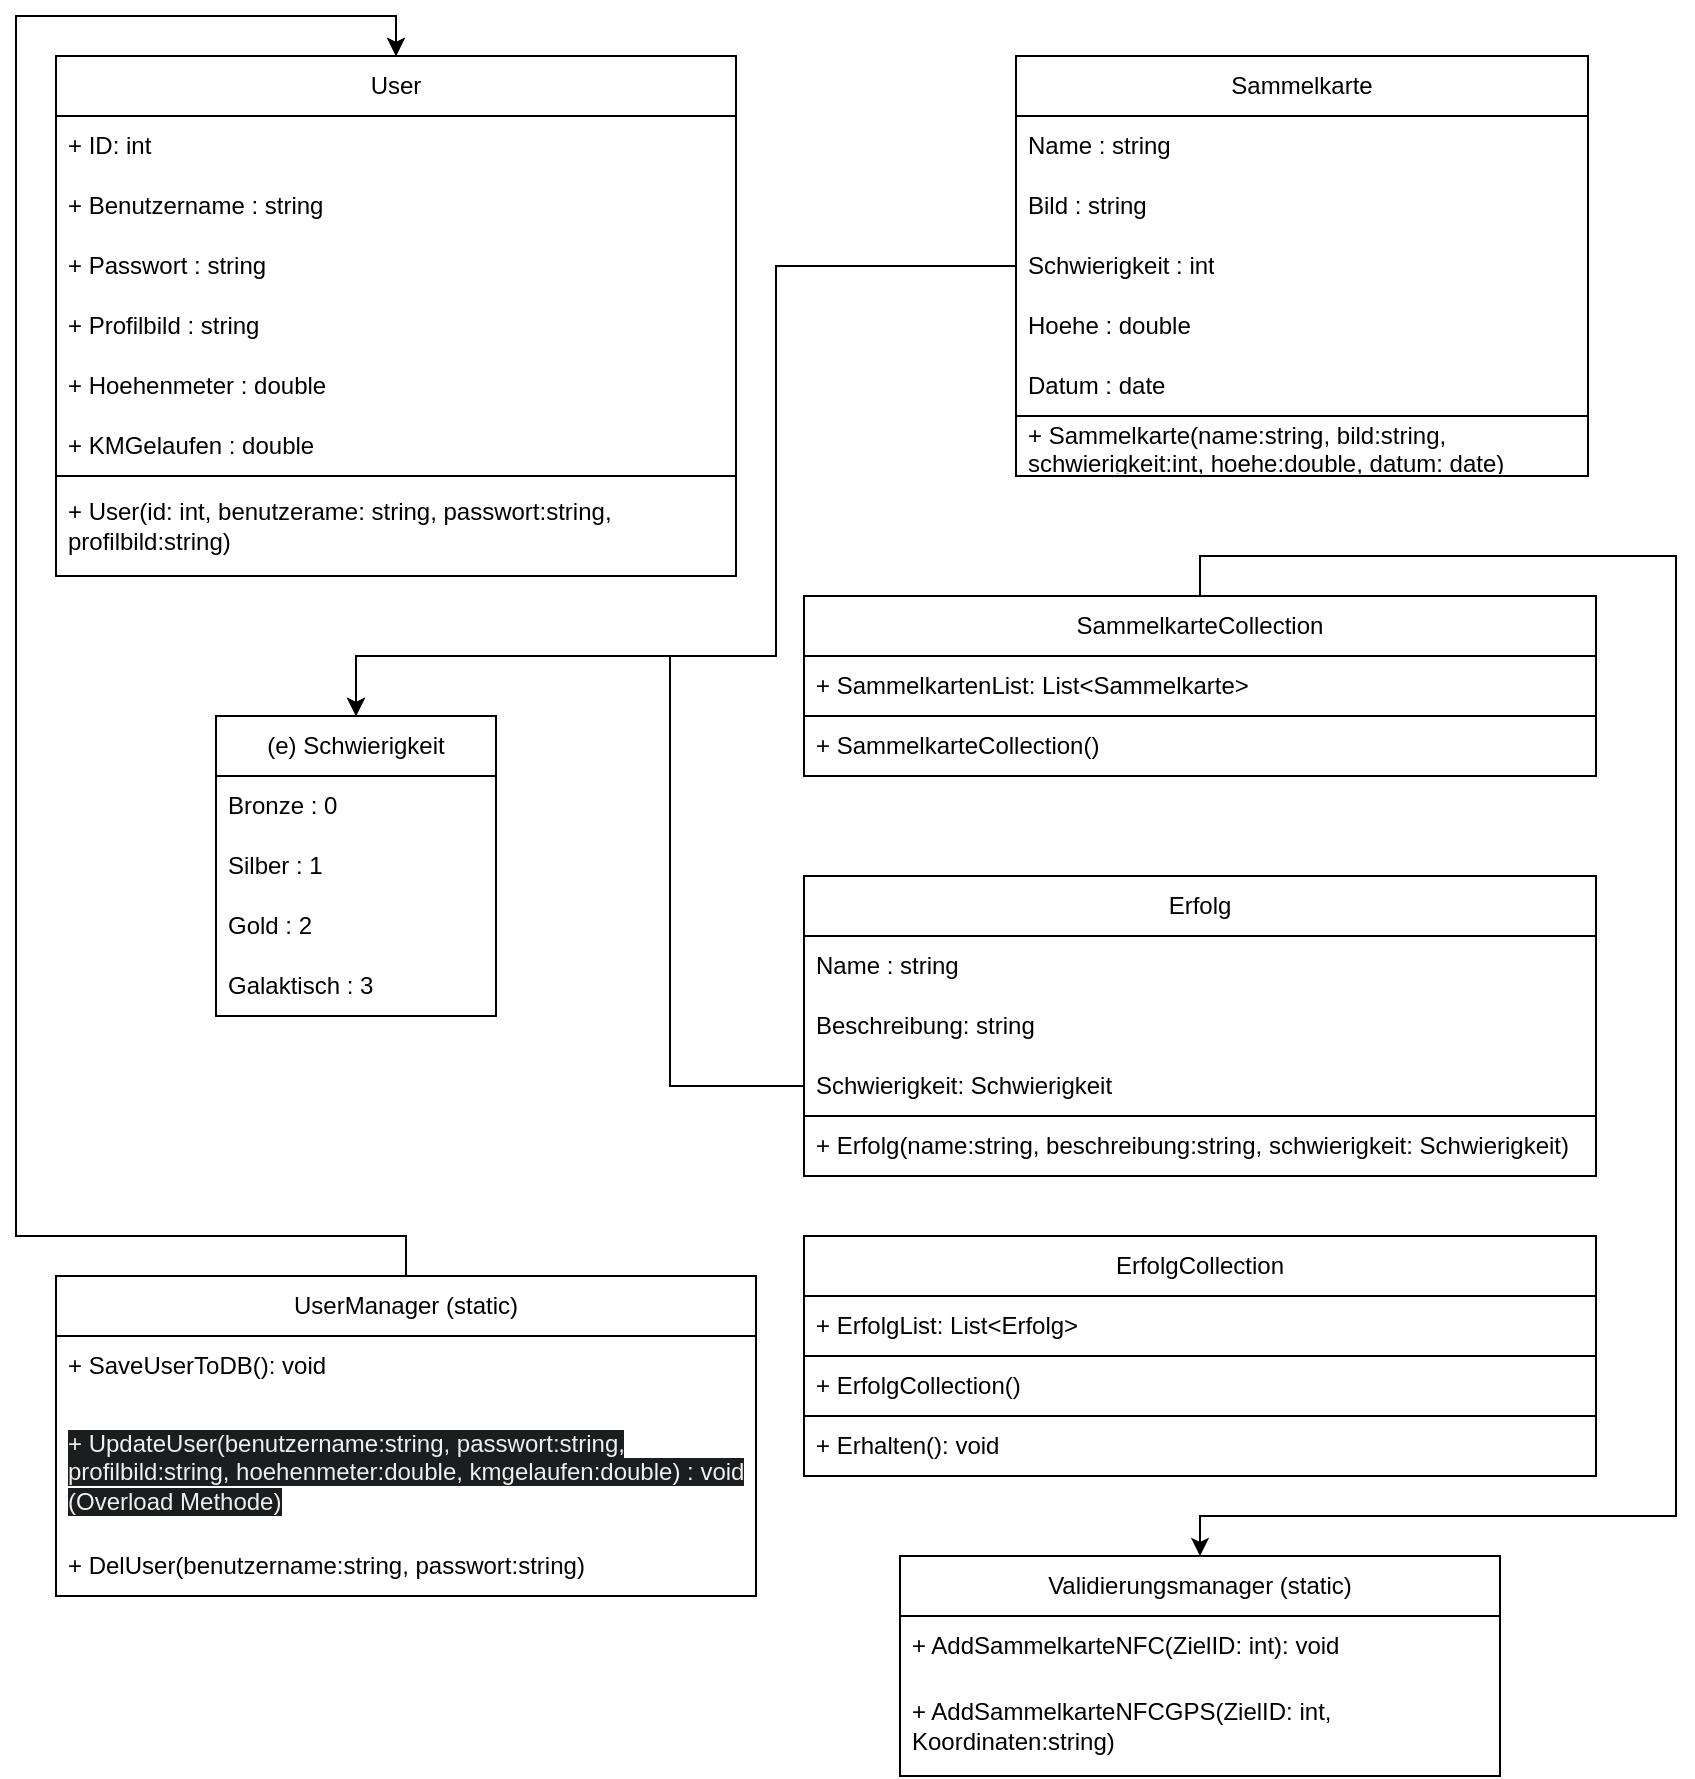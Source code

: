 <mxfile version="24.7.8">
  <diagram name="Seite-1" id="dW6x6gRGtdqWBNDT1m_x">
    <mxGraphModel dx="1357" dy="1012" grid="1" gridSize="10" guides="1" tooltips="1" connect="1" arrows="1" fold="1" page="1" pageScale="1" pageWidth="827" pageHeight="1169" math="0" shadow="0">
      <root>
        <mxCell id="0" />
        <mxCell id="1" parent="0" />
        <mxCell id="4k9OWnhq-yKW6Yvhb4kF-1" value="User" style="swimlane;fontStyle=0;childLayout=stackLayout;horizontal=1;startSize=30;horizontalStack=0;resizeParent=1;resizeParentMax=0;resizeLast=0;collapsible=1;marginBottom=0;whiteSpace=wrap;html=1;" parent="1" vertex="1">
          <mxGeometry x="40" y="80" width="340" height="260" as="geometry" />
        </mxCell>
        <mxCell id="wc968hAJxb6SSPso3nhb-8" value="+ ID: int" style="text;strokeColor=none;fillColor=none;align=left;verticalAlign=middle;spacingLeft=4;spacingRight=4;overflow=hidden;points=[[0,0.5],[1,0.5]];portConstraint=eastwest;rotatable=0;whiteSpace=wrap;html=1;" vertex="1" parent="4k9OWnhq-yKW6Yvhb4kF-1">
          <mxGeometry y="30" width="340" height="30" as="geometry" />
        </mxCell>
        <mxCell id="4k9OWnhq-yKW6Yvhb4kF-2" value="+ Benutzername : string" style="text;strokeColor=none;fillColor=none;align=left;verticalAlign=middle;spacingLeft=4;spacingRight=4;overflow=hidden;points=[[0,0.5],[1,0.5]];portConstraint=eastwest;rotatable=0;whiteSpace=wrap;html=1;" parent="4k9OWnhq-yKW6Yvhb4kF-1" vertex="1">
          <mxGeometry y="60" width="340" height="30" as="geometry" />
        </mxCell>
        <mxCell id="4k9OWnhq-yKW6Yvhb4kF-3" value="+ Passwort : string" style="text;strokeColor=none;fillColor=none;align=left;verticalAlign=middle;spacingLeft=4;spacingRight=4;overflow=hidden;points=[[0,0.5],[1,0.5]];portConstraint=eastwest;rotatable=0;whiteSpace=wrap;html=1;" parent="4k9OWnhq-yKW6Yvhb4kF-1" vertex="1">
          <mxGeometry y="90" width="340" height="30" as="geometry" />
        </mxCell>
        <mxCell id="4k9OWnhq-yKW6Yvhb4kF-4" value="+ Profilbild : string" style="text;strokeColor=none;fillColor=none;align=left;verticalAlign=middle;spacingLeft=4;spacingRight=4;overflow=hidden;points=[[0,0.5],[1,0.5]];portConstraint=eastwest;rotatable=0;whiteSpace=wrap;html=1;" parent="4k9OWnhq-yKW6Yvhb4kF-1" vertex="1">
          <mxGeometry y="120" width="340" height="30" as="geometry" />
        </mxCell>
        <mxCell id="4k9OWnhq-yKW6Yvhb4kF-6" value="+ Hoehenmeter : double" style="text;strokeColor=none;fillColor=none;align=left;verticalAlign=middle;spacingLeft=4;spacingRight=4;overflow=hidden;points=[[0,0.5],[1,0.5]];portConstraint=eastwest;rotatable=0;whiteSpace=wrap;html=1;" parent="4k9OWnhq-yKW6Yvhb4kF-1" vertex="1">
          <mxGeometry y="150" width="340" height="30" as="geometry" />
        </mxCell>
        <mxCell id="4k9OWnhq-yKW6Yvhb4kF-5" value="+ KMGelaufen : double" style="text;strokeColor=none;fillColor=none;align=left;verticalAlign=middle;spacingLeft=4;spacingRight=4;overflow=hidden;points=[[0,0.5],[1,0.5]];portConstraint=eastwest;rotatable=0;whiteSpace=wrap;html=1;" parent="4k9OWnhq-yKW6Yvhb4kF-1" vertex="1">
          <mxGeometry y="180" width="340" height="30" as="geometry" />
        </mxCell>
        <mxCell id="4k9OWnhq-yKW6Yvhb4kF-7" value="+ User(id: int, benutzerame: string, passwort:string, profilbild:string)" style="text;strokeColor=default;fillColor=none;align=left;verticalAlign=middle;spacingLeft=4;spacingRight=4;overflow=hidden;points=[[0,0.5],[1,0.5]];portConstraint=eastwest;rotatable=0;whiteSpace=wrap;html=1;" parent="4k9OWnhq-yKW6Yvhb4kF-1" vertex="1">
          <mxGeometry y="210" width="340" height="50" as="geometry" />
        </mxCell>
        <mxCell id="wc968hAJxb6SSPso3nhb-7" style="edgeStyle=orthogonalEdgeStyle;rounded=0;orthogonalLoop=1;jettySize=auto;html=1;entryX=0.5;entryY=0;entryDx=0;entryDy=0;" edge="1" parent="4k9OWnhq-yKW6Yvhb4kF-1" target="4k9OWnhq-yKW6Yvhb4kF-1">
          <mxGeometry relative="1" as="geometry">
            <mxPoint x="170" as="sourcePoint" />
            <Array as="points">
              <mxPoint x="170" y="-20" />
            </Array>
          </mxGeometry>
        </mxCell>
        <mxCell id="4k9OWnhq-yKW6Yvhb4kF-11" value="Sammelkarte" style="swimlane;fontStyle=0;childLayout=stackLayout;horizontal=1;startSize=30;horizontalStack=0;resizeParent=1;resizeParentMax=0;resizeLast=0;collapsible=1;marginBottom=0;whiteSpace=wrap;html=1;" parent="1" vertex="1">
          <mxGeometry x="520" y="80" width="286" height="210" as="geometry" />
        </mxCell>
        <mxCell id="4k9OWnhq-yKW6Yvhb4kF-12" value="Name : string" style="text;strokeColor=none;fillColor=none;align=left;verticalAlign=middle;spacingLeft=4;spacingRight=4;overflow=hidden;points=[[0,0.5],[1,0.5]];portConstraint=eastwest;rotatable=0;whiteSpace=wrap;html=1;" parent="4k9OWnhq-yKW6Yvhb4kF-11" vertex="1">
          <mxGeometry y="30" width="286" height="30" as="geometry" />
        </mxCell>
        <mxCell id="4k9OWnhq-yKW6Yvhb4kF-13" value="Bild : string" style="text;strokeColor=none;fillColor=none;align=left;verticalAlign=middle;spacingLeft=4;spacingRight=4;overflow=hidden;points=[[0,0.5],[1,0.5]];portConstraint=eastwest;rotatable=0;whiteSpace=wrap;html=1;" parent="4k9OWnhq-yKW6Yvhb4kF-11" vertex="1">
          <mxGeometry y="60" width="286" height="30" as="geometry" />
        </mxCell>
        <mxCell id="4k9OWnhq-yKW6Yvhb4kF-14" value="Schwierigkeit : int" style="text;strokeColor=none;fillColor=none;align=left;verticalAlign=middle;spacingLeft=4;spacingRight=4;overflow=hidden;points=[[0,0.5],[1,0.5]];portConstraint=eastwest;rotatable=0;whiteSpace=wrap;html=1;" parent="4k9OWnhq-yKW6Yvhb4kF-11" vertex="1">
          <mxGeometry y="90" width="286" height="30" as="geometry" />
        </mxCell>
        <mxCell id="4k9OWnhq-yKW6Yvhb4kF-15" value="Hoehe : double" style="text;strokeColor=none;fillColor=none;align=left;verticalAlign=middle;spacingLeft=4;spacingRight=4;overflow=hidden;points=[[0,0.5],[1,0.5]];portConstraint=eastwest;rotatable=0;whiteSpace=wrap;html=1;" parent="4k9OWnhq-yKW6Yvhb4kF-11" vertex="1">
          <mxGeometry y="120" width="286" height="30" as="geometry" />
        </mxCell>
        <mxCell id="4k9OWnhq-yKW6Yvhb4kF-21" value="Datum : date" style="text;strokeColor=none;fillColor=none;align=left;verticalAlign=middle;spacingLeft=4;spacingRight=4;overflow=hidden;points=[[0,0.5],[1,0.5]];portConstraint=eastwest;rotatable=0;whiteSpace=wrap;html=1;" parent="4k9OWnhq-yKW6Yvhb4kF-11" vertex="1">
          <mxGeometry y="150" width="286" height="30" as="geometry" />
        </mxCell>
        <mxCell id="4k9OWnhq-yKW6Yvhb4kF-16" value="+ Sammelkarte(name:string, bild:string, schwierigkeit:int, hoehe:double, datum: date)" style="text;strokeColor=default;fillColor=none;align=left;verticalAlign=middle;spacingLeft=4;spacingRight=4;overflow=hidden;points=[[0,0.5],[1,0.5]];portConstraint=eastwest;rotatable=0;whiteSpace=wrap;html=1;" parent="4k9OWnhq-yKW6Yvhb4kF-11" vertex="1">
          <mxGeometry y="180" width="286" height="30" as="geometry" />
        </mxCell>
        <mxCell id="wc968hAJxb6SSPso3nhb-14" style="edgeStyle=orthogonalEdgeStyle;rounded=0;orthogonalLoop=1;jettySize=auto;html=1;exitX=0.5;exitY=0;exitDx=0;exitDy=0;entryX=0.5;entryY=0;entryDx=0;entryDy=0;" edge="1" parent="1" source="4k9OWnhq-yKW6Yvhb4kF-17" target="wc968hAJxb6SSPso3nhb-10">
          <mxGeometry relative="1" as="geometry">
            <Array as="points">
              <mxPoint x="612" y="330" />
              <mxPoint x="850" y="330" />
              <mxPoint x="850" y="810" />
              <mxPoint x="612" y="810" />
            </Array>
          </mxGeometry>
        </mxCell>
        <mxCell id="4k9OWnhq-yKW6Yvhb4kF-17" value="SammelkarteCollection" style="swimlane;fontStyle=0;childLayout=stackLayout;horizontal=1;startSize=30;horizontalStack=0;resizeParent=1;resizeParentMax=0;resizeLast=0;collapsible=1;marginBottom=0;whiteSpace=wrap;html=1;" parent="1" vertex="1">
          <mxGeometry x="414" y="350" width="396" height="90" as="geometry" />
        </mxCell>
        <mxCell id="4k9OWnhq-yKW6Yvhb4kF-18" value="+ SammelkartenList: List&amp;lt;Sammelkarte&amp;gt;" style="text;strokeColor=none;fillColor=none;align=left;verticalAlign=middle;spacingLeft=4;spacingRight=4;overflow=hidden;points=[[0,0.5],[1,0.5]];portConstraint=eastwest;rotatable=0;whiteSpace=wrap;html=1;" parent="4k9OWnhq-yKW6Yvhb4kF-17" vertex="1">
          <mxGeometry y="30" width="396" height="30" as="geometry" />
        </mxCell>
        <mxCell id="4k9OWnhq-yKW6Yvhb4kF-19" value="+ SammelkarteCollection()" style="text;strokeColor=default;fillColor=none;align=left;verticalAlign=middle;spacingLeft=4;spacingRight=4;overflow=hidden;points=[[0,0.5],[1,0.5]];portConstraint=eastwest;rotatable=0;whiteSpace=wrap;html=1;" parent="4k9OWnhq-yKW6Yvhb4kF-17" vertex="1">
          <mxGeometry y="60" width="396" height="30" as="geometry" />
        </mxCell>
        <mxCell id="4k9OWnhq-yKW6Yvhb4kF-22" value="Erfolg" style="swimlane;fontStyle=0;childLayout=stackLayout;horizontal=1;startSize=30;horizontalStack=0;resizeParent=1;resizeParentMax=0;resizeLast=0;collapsible=1;marginBottom=0;whiteSpace=wrap;html=1;" parent="1" vertex="1">
          <mxGeometry x="414" y="490" width="396" height="150" as="geometry" />
        </mxCell>
        <mxCell id="4k9OWnhq-yKW6Yvhb4kF-23" value="Name : string" style="text;strokeColor=none;fillColor=none;align=left;verticalAlign=middle;spacingLeft=4;spacingRight=4;overflow=hidden;points=[[0,0.5],[1,0.5]];portConstraint=eastwest;rotatable=0;whiteSpace=wrap;html=1;" parent="4k9OWnhq-yKW6Yvhb4kF-22" vertex="1">
          <mxGeometry y="30" width="396" height="30" as="geometry" />
        </mxCell>
        <mxCell id="4k9OWnhq-yKW6Yvhb4kF-24" value="Beschreibung: string" style="text;strokeColor=none;fillColor=none;align=left;verticalAlign=middle;spacingLeft=4;spacingRight=4;overflow=hidden;points=[[0,0.5],[1,0.5]];portConstraint=eastwest;rotatable=0;whiteSpace=wrap;html=1;" parent="4k9OWnhq-yKW6Yvhb4kF-22" vertex="1">
          <mxGeometry y="60" width="396" height="30" as="geometry" />
        </mxCell>
        <mxCell id="4k9OWnhq-yKW6Yvhb4kF-33" value="Schwierigkeit: Schwierigkeit" style="text;strokeColor=none;fillColor=none;align=left;verticalAlign=middle;spacingLeft=4;spacingRight=4;overflow=hidden;points=[[0,0.5],[1,0.5]];portConstraint=eastwest;rotatable=0;whiteSpace=wrap;html=1;" parent="4k9OWnhq-yKW6Yvhb4kF-22" vertex="1">
          <mxGeometry y="90" width="396" height="30" as="geometry" />
        </mxCell>
        <mxCell id="4k9OWnhq-yKW6Yvhb4kF-28" value="+ Erfolg(name:string, beschreibung:string, schwierigkeit: Schwierigkeit)" style="text;strokeColor=default;fillColor=none;align=left;verticalAlign=middle;spacingLeft=4;spacingRight=4;overflow=hidden;points=[[0,0.5],[1,0.5]];portConstraint=eastwest;rotatable=0;whiteSpace=wrap;html=1;" parent="4k9OWnhq-yKW6Yvhb4kF-22" vertex="1">
          <mxGeometry y="120" width="396" height="30" as="geometry" />
        </mxCell>
        <mxCell id="4k9OWnhq-yKW6Yvhb4kF-29" value="ErfolgCollection" style="swimlane;fontStyle=0;childLayout=stackLayout;horizontal=1;startSize=30;horizontalStack=0;resizeParent=1;resizeParentMax=0;resizeLast=0;collapsible=1;marginBottom=0;whiteSpace=wrap;html=1;" parent="1" vertex="1">
          <mxGeometry x="414" y="670" width="396" height="120" as="geometry" />
        </mxCell>
        <mxCell id="4k9OWnhq-yKW6Yvhb4kF-30" value="+ ErfolgList: List&amp;lt;Erfolg&amp;gt;" style="text;strokeColor=none;fillColor=none;align=left;verticalAlign=middle;spacingLeft=4;spacingRight=4;overflow=hidden;points=[[0,0.5],[1,0.5]];portConstraint=eastwest;rotatable=0;whiteSpace=wrap;html=1;" parent="4k9OWnhq-yKW6Yvhb4kF-29" vertex="1">
          <mxGeometry y="30" width="396" height="30" as="geometry" />
        </mxCell>
        <mxCell id="4k9OWnhq-yKW6Yvhb4kF-31" value="+ ErfolgCollection()" style="text;strokeColor=default;fillColor=none;align=left;verticalAlign=middle;spacingLeft=4;spacingRight=4;overflow=hidden;points=[[0,0.5],[1,0.5]];portConstraint=eastwest;rotatable=0;whiteSpace=wrap;html=1;" parent="4k9OWnhq-yKW6Yvhb4kF-29" vertex="1">
          <mxGeometry y="60" width="396" height="30" as="geometry" />
        </mxCell>
        <mxCell id="4k9OWnhq-yKW6Yvhb4kF-32" value="+ Erhalten(): void" style="text;strokeColor=none;fillColor=none;align=left;verticalAlign=middle;spacingLeft=4;spacingRight=4;overflow=hidden;points=[[0,0.5],[1,0.5]];portConstraint=eastwest;rotatable=0;whiteSpace=wrap;html=1;" parent="4k9OWnhq-yKW6Yvhb4kF-29" vertex="1">
          <mxGeometry y="90" width="396" height="30" as="geometry" />
        </mxCell>
        <mxCell id="4k9OWnhq-yKW6Yvhb4kF-34" value="(e) Schwierigkeit" style="swimlane;fontStyle=0;childLayout=stackLayout;horizontal=1;startSize=30;horizontalStack=0;resizeParent=1;resizeParentMax=0;resizeLast=0;collapsible=1;marginBottom=0;whiteSpace=wrap;html=1;" parent="1" vertex="1">
          <mxGeometry x="120" y="410" width="140" height="150" as="geometry" />
        </mxCell>
        <mxCell id="4k9OWnhq-yKW6Yvhb4kF-35" value="Bronze : 0" style="text;strokeColor=none;fillColor=none;align=left;verticalAlign=middle;spacingLeft=4;spacingRight=4;overflow=hidden;points=[[0,0.5],[1,0.5]];portConstraint=eastwest;rotatable=0;whiteSpace=wrap;html=1;" parent="4k9OWnhq-yKW6Yvhb4kF-34" vertex="1">
          <mxGeometry y="30" width="140" height="30" as="geometry" />
        </mxCell>
        <mxCell id="4k9OWnhq-yKW6Yvhb4kF-36" value="Silber : 1" style="text;strokeColor=none;fillColor=none;align=left;verticalAlign=middle;spacingLeft=4;spacingRight=4;overflow=hidden;points=[[0,0.5],[1,0.5]];portConstraint=eastwest;rotatable=0;whiteSpace=wrap;html=1;" parent="4k9OWnhq-yKW6Yvhb4kF-34" vertex="1">
          <mxGeometry y="60" width="140" height="30" as="geometry" />
        </mxCell>
        <mxCell id="4k9OWnhq-yKW6Yvhb4kF-37" value="Gold : 2" style="text;strokeColor=none;fillColor=none;align=left;verticalAlign=middle;spacingLeft=4;spacingRight=4;overflow=hidden;points=[[0,0.5],[1,0.5]];portConstraint=eastwest;rotatable=0;whiteSpace=wrap;html=1;" parent="4k9OWnhq-yKW6Yvhb4kF-34" vertex="1">
          <mxGeometry y="90" width="140" height="30" as="geometry" />
        </mxCell>
        <mxCell id="4k9OWnhq-yKW6Yvhb4kF-38" value="Galaktisch : 3" style="text;strokeColor=none;fillColor=none;align=left;verticalAlign=middle;spacingLeft=4;spacingRight=4;overflow=hidden;points=[[0,0.5],[1,0.5]];portConstraint=eastwest;rotatable=0;whiteSpace=wrap;html=1;" parent="4k9OWnhq-yKW6Yvhb4kF-34" vertex="1">
          <mxGeometry y="120" width="140" height="30" as="geometry" />
        </mxCell>
        <mxCell id="wc968hAJxb6SSPso3nhb-1" value="UserManager (static)" style="swimlane;fontStyle=0;childLayout=stackLayout;horizontal=1;startSize=30;horizontalStack=0;resizeParent=1;resizeParentMax=0;resizeLast=0;collapsible=1;marginBottom=0;whiteSpace=wrap;html=1;" vertex="1" parent="1">
          <mxGeometry x="40" y="690" width="350" height="160" as="geometry" />
        </mxCell>
        <mxCell id="wc968hAJxb6SSPso3nhb-2" value="+ SaveUserToDB(): void" style="text;strokeColor=none;fillColor=none;align=left;verticalAlign=middle;spacingLeft=4;spacingRight=4;overflow=hidden;points=[[0,0.5],[1,0.5]];portConstraint=eastwest;rotatable=0;whiteSpace=wrap;html=1;" vertex="1" parent="wc968hAJxb6SSPso3nhb-1">
          <mxGeometry y="30" width="350" height="30" as="geometry" />
        </mxCell>
        <mxCell id="wc968hAJxb6SSPso3nhb-3" value="&#xa;&lt;span style=&quot;color: rgb(240, 240, 240); font-family: Helvetica; font-size: 12px; font-style: normal; font-variant-ligatures: normal; font-variant-caps: normal; font-weight: 400; letter-spacing: normal; orphans: 2; text-align: left; text-indent: 0px; text-transform: none; widows: 2; word-spacing: 0px; -webkit-text-stroke-width: 0px; white-space: normal; background-color: rgb(27, 29, 30); text-decoration-thickness: initial; text-decoration-style: initial; text-decoration-color: initial; display: inline !important; float: none;&quot;&gt;+ UpdateUser(benutzername:string, passwort:string, profilbild:string, hoehenmeter:double, kmgelaufen:double) : void (Overload Methode)&lt;/span&gt;&#xa;&#xa;" style="text;strokeColor=none;fillColor=none;align=left;verticalAlign=middle;spacingLeft=4;spacingRight=4;overflow=hidden;points=[[0,0.5],[1,0.5]];portConstraint=eastwest;rotatable=0;whiteSpace=wrap;html=1;" vertex="1" parent="wc968hAJxb6SSPso3nhb-1">
          <mxGeometry y="60" width="350" height="70" as="geometry" />
        </mxCell>
        <mxCell id="wc968hAJxb6SSPso3nhb-4" value="+ DelUser(benutzername:string, passwort:string)" style="text;strokeColor=none;fillColor=none;align=left;verticalAlign=middle;spacingLeft=4;spacingRight=4;overflow=hidden;points=[[0,0.5],[1,0.5]];portConstraint=eastwest;rotatable=0;whiteSpace=wrap;html=1;" vertex="1" parent="wc968hAJxb6SSPso3nhb-1">
          <mxGeometry y="130" width="350" height="30" as="geometry" />
        </mxCell>
        <mxCell id="wc968hAJxb6SSPso3nhb-5" style="edgeStyle=orthogonalEdgeStyle;rounded=0;orthogonalLoop=1;jettySize=auto;html=1;exitX=0;exitY=0.5;exitDx=0;exitDy=0;entryX=0.5;entryY=0;entryDx=0;entryDy=0;" edge="1" parent="1" source="4k9OWnhq-yKW6Yvhb4kF-14" target="4k9OWnhq-yKW6Yvhb4kF-34">
          <mxGeometry relative="1" as="geometry">
            <Array as="points">
              <mxPoint x="400" y="185" />
              <mxPoint x="400" y="380" />
              <mxPoint x="190" y="380" />
            </Array>
          </mxGeometry>
        </mxCell>
        <mxCell id="wc968hAJxb6SSPso3nhb-6" style="edgeStyle=orthogonalEdgeStyle;rounded=0;orthogonalLoop=1;jettySize=auto;html=1;exitX=0;exitY=0.5;exitDx=0;exitDy=0;entryX=0.5;entryY=0;entryDx=0;entryDy=0;" edge="1" parent="1" source="4k9OWnhq-yKW6Yvhb4kF-33" target="4k9OWnhq-yKW6Yvhb4kF-34">
          <mxGeometry relative="1" as="geometry">
            <Array as="points">
              <mxPoint x="347" y="595" />
              <mxPoint x="347" y="380" />
              <mxPoint x="190" y="380" />
            </Array>
          </mxGeometry>
        </mxCell>
        <mxCell id="wc968hAJxb6SSPso3nhb-9" value="" style="edgeStyle=orthogonalEdgeStyle;rounded=0;orthogonalLoop=1;jettySize=auto;html=1;exitX=0.5;exitY=0;exitDx=0;exitDy=0;" edge="1" parent="1" source="wc968hAJxb6SSPso3nhb-1">
          <mxGeometry relative="1" as="geometry">
            <mxPoint x="215" y="690" as="sourcePoint" />
            <mxPoint x="210" y="80" as="targetPoint" />
            <Array as="points">
              <mxPoint x="215" y="670" />
              <mxPoint x="20" y="670" />
              <mxPoint x="20" y="60" />
            </Array>
          </mxGeometry>
        </mxCell>
        <mxCell id="wc968hAJxb6SSPso3nhb-10" value="Validierungsmanager (static)" style="swimlane;fontStyle=0;childLayout=stackLayout;horizontal=1;startSize=30;horizontalStack=0;resizeParent=1;resizeParentMax=0;resizeLast=0;collapsible=1;marginBottom=0;whiteSpace=wrap;html=1;" vertex="1" parent="1">
          <mxGeometry x="462" y="830" width="300" height="110" as="geometry" />
        </mxCell>
        <mxCell id="wc968hAJxb6SSPso3nhb-11" value="+ AddSammelkarteNFC(ZielID: int): void" style="text;strokeColor=none;fillColor=none;align=left;verticalAlign=middle;spacingLeft=4;spacingRight=4;overflow=hidden;points=[[0,0.5],[1,0.5]];portConstraint=eastwest;rotatable=0;whiteSpace=wrap;html=1;" vertex="1" parent="wc968hAJxb6SSPso3nhb-10">
          <mxGeometry y="30" width="300" height="30" as="geometry" />
        </mxCell>
        <mxCell id="wc968hAJxb6SSPso3nhb-12" value="+ AddSammelkarteNFCGPS(ZielID: int, Koordinaten:string)" style="text;strokeColor=none;fillColor=none;align=left;verticalAlign=middle;spacingLeft=4;spacingRight=4;overflow=hidden;points=[[0,0.5],[1,0.5]];portConstraint=eastwest;rotatable=0;whiteSpace=wrap;html=1;" vertex="1" parent="wc968hAJxb6SSPso3nhb-10">
          <mxGeometry y="60" width="300" height="50" as="geometry" />
        </mxCell>
      </root>
    </mxGraphModel>
  </diagram>
</mxfile>
